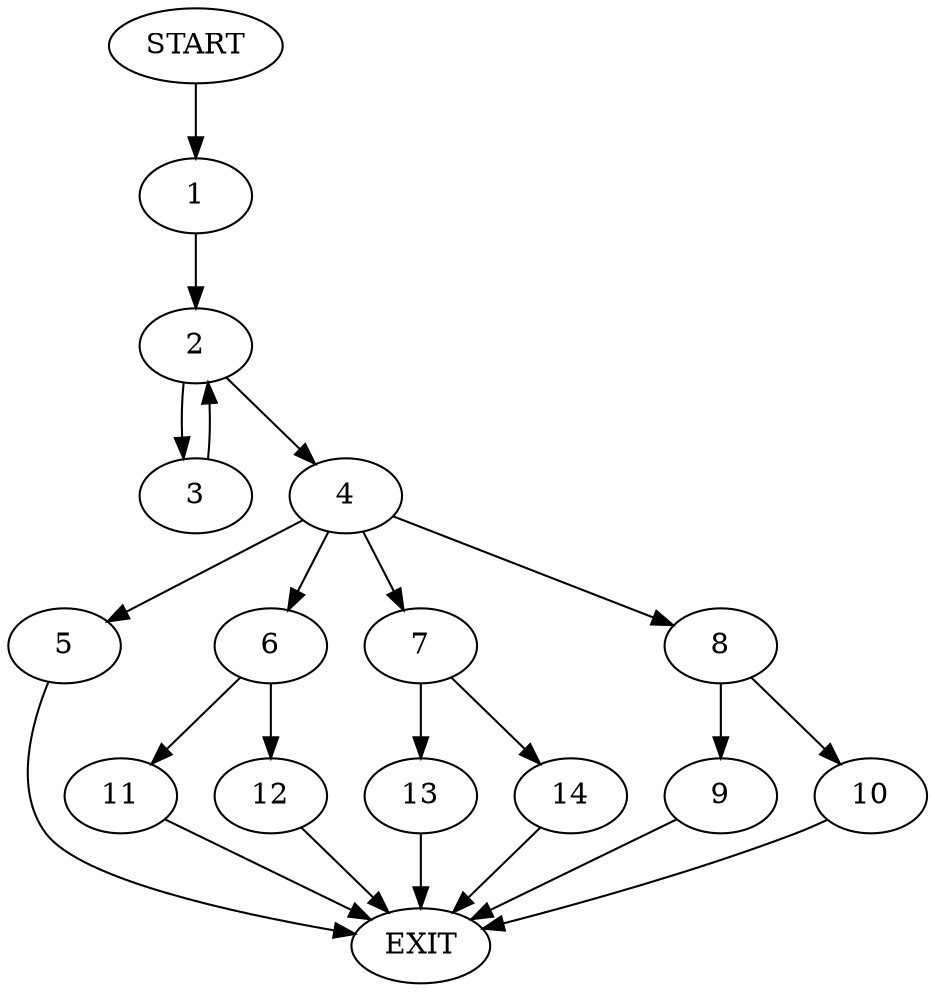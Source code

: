 digraph {
0 [label="START"]
15 [label="EXIT"]
0 -> 1
1 -> 2
2 -> 3
2 -> 4
4 -> 5
4 -> 6
4 -> 7
4 -> 8
3 -> 2
8 -> 9
8 -> 10
6 -> 11
6 -> 12
7 -> 13
7 -> 14
5 -> 15
12 -> 15
11 -> 15
9 -> 15
10 -> 15
13 -> 15
14 -> 15
}
